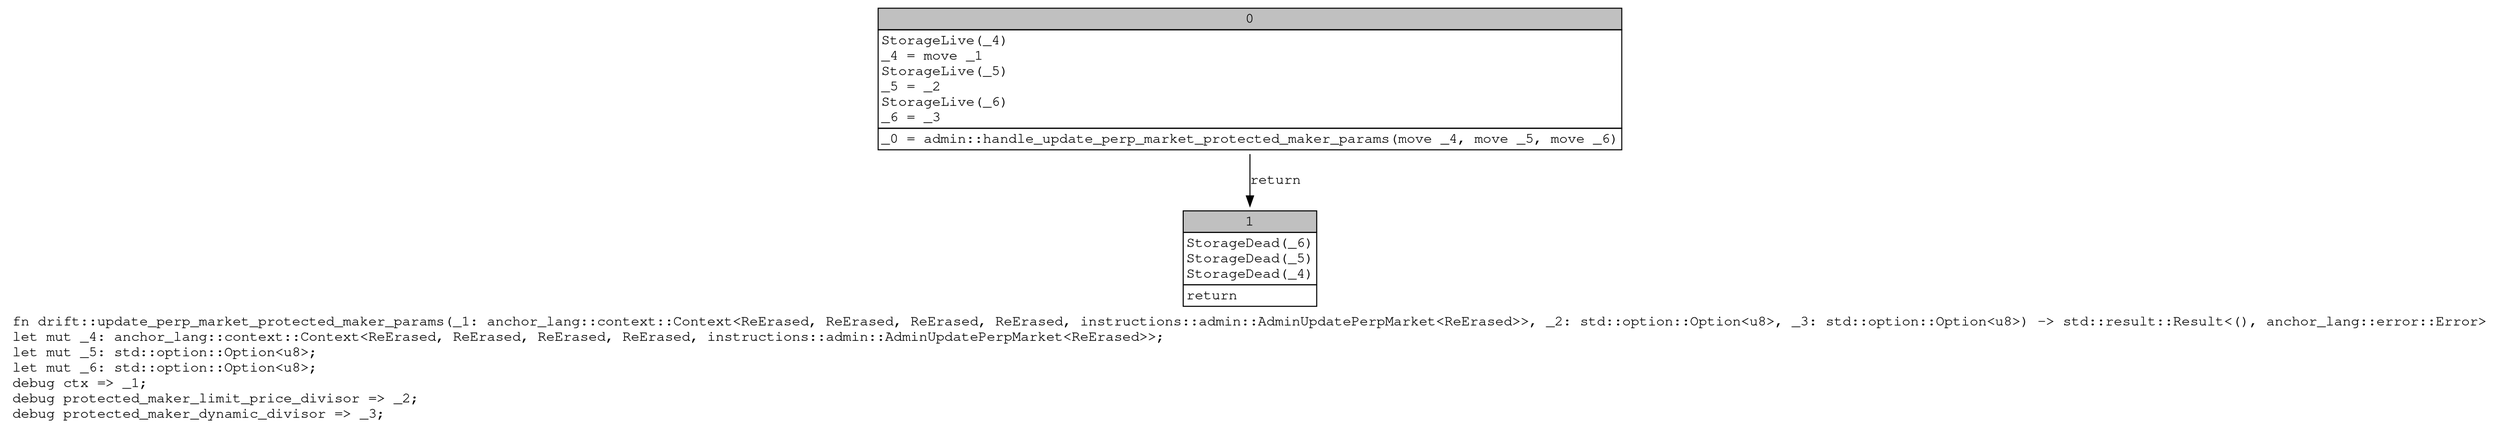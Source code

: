 digraph Mir_0_20108 {
    graph [fontname="Courier, monospace"];
    node [fontname="Courier, monospace"];
    edge [fontname="Courier, monospace"];
    label=<fn drift::update_perp_market_protected_maker_params(_1: anchor_lang::context::Context&lt;ReErased, ReErased, ReErased, ReErased, instructions::admin::AdminUpdatePerpMarket&lt;ReErased&gt;&gt;, _2: std::option::Option&lt;u8&gt;, _3: std::option::Option&lt;u8&gt;) -&gt; std::result::Result&lt;(), anchor_lang::error::Error&gt;<br align="left"/>let mut _4: anchor_lang::context::Context&lt;ReErased, ReErased, ReErased, ReErased, instructions::admin::AdminUpdatePerpMarket&lt;ReErased&gt;&gt;;<br align="left"/>let mut _5: std::option::Option&lt;u8&gt;;<br align="left"/>let mut _6: std::option::Option&lt;u8&gt;;<br align="left"/>debug ctx =&gt; _1;<br align="left"/>debug protected_maker_limit_price_divisor =&gt; _2;<br align="left"/>debug protected_maker_dynamic_divisor =&gt; _3;<br align="left"/>>;
    bb0__0_20108 [shape="none", label=<<table border="0" cellborder="1" cellspacing="0"><tr><td bgcolor="gray" align="center" colspan="1">0</td></tr><tr><td align="left" balign="left">StorageLive(_4)<br/>_4 = move _1<br/>StorageLive(_5)<br/>_5 = _2<br/>StorageLive(_6)<br/>_6 = _3<br/></td></tr><tr><td align="left">_0 = admin::handle_update_perp_market_protected_maker_params(move _4, move _5, move _6)</td></tr></table>>];
    bb1__0_20108 [shape="none", label=<<table border="0" cellborder="1" cellspacing="0"><tr><td bgcolor="gray" align="center" colspan="1">1</td></tr><tr><td align="left" balign="left">StorageDead(_6)<br/>StorageDead(_5)<br/>StorageDead(_4)<br/></td></tr><tr><td align="left">return</td></tr></table>>];
    bb0__0_20108 -> bb1__0_20108 [label="return"];
}
